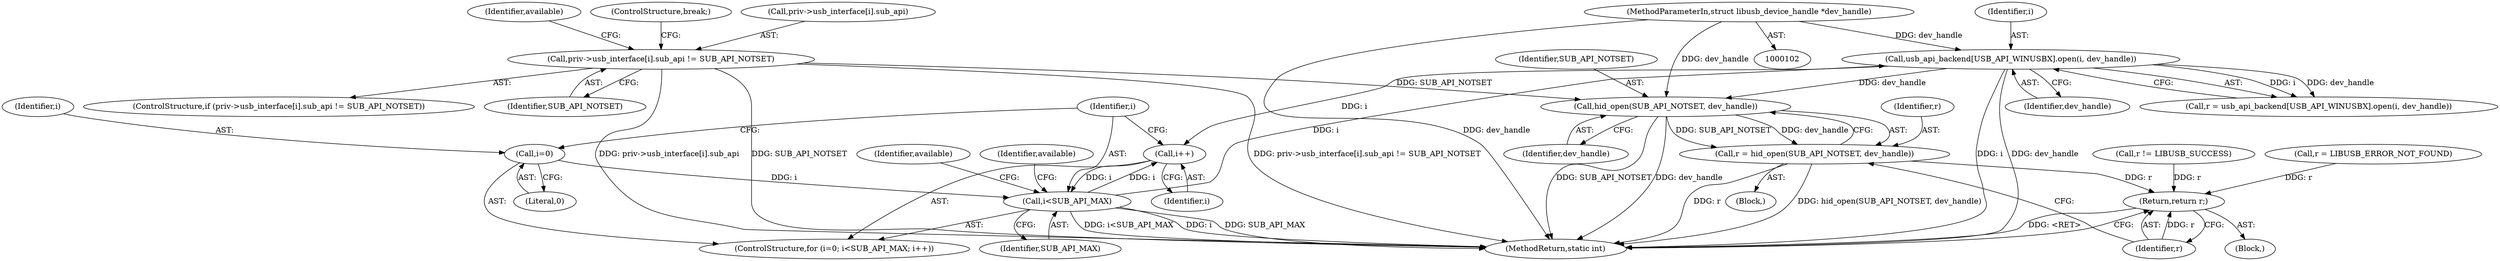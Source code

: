 digraph "0_Chrome_ac149a8d4371c0e01e0934fdd57b09e86f96b5b9_11@API" {
"1000208" [label="(Call,hid_open(SUB_API_NOTSET, dev_handle))"];
"1000144" [label="(Call,priv->usb_interface[i].sub_api != SUB_API_NOTSET)"];
"1000191" [label="(Call,usb_api_backend[USB_API_WINUSBX].open(i, dev_handle))"];
"1000178" [label="(Call,i<SUB_API_MAX)"];
"1000181" [label="(Call,i++)"];
"1000175" [label="(Call,i=0)"];
"1000104" [label="(MethodParameterIn,struct libusb_device_handle *dev_handle)"];
"1000206" [label="(Call,r = hid_open(SUB_API_NOTSET, dev_handle))"];
"1000211" [label="(Return,return r;)"];
"1000104" [label="(MethodParameterIn,struct libusb_device_handle *dev_handle)"];
"1000191" [label="(Call,usb_api_backend[USB_API_WINUSBX].open(i, dev_handle))"];
"1000175" [label="(Call,i=0)"];
"1000155" [label="(Identifier,available)"];
"1000213" [label="(MethodReturn,static int)"];
"1000177" [label="(Literal,0)"];
"1000176" [label="(Identifier,i)"];
"1000179" [label="(Identifier,i)"];
"1000189" [label="(Call,r = usb_api_backend[USB_API_WINUSBX].open(i, dev_handle))"];
"1000203" [label="(Identifier,available)"];
"1000211" [label="(Return,return r;)"];
"1000209" [label="(Identifier,SUB_API_NOTSET)"];
"1000192" [label="(Identifier,i)"];
"1000143" [label="(ControlStructure,if (priv->usb_interface[i].sub_api != SUB_API_NOTSET))"];
"1000181" [label="(Call,i++)"];
"1000205" [label="(Block,)"];
"1000206" [label="(Call,r = hid_open(SUB_API_NOTSET, dev_handle))"];
"1000174" [label="(ControlStructure,for (i=0; i<SUB_API_MAX; i++))"];
"1000210" [label="(Identifier,dev_handle)"];
"1000164" [label="(ControlStructure,break;)"];
"1000178" [label="(Call,i<SUB_API_MAX)"];
"1000182" [label="(Identifier,i)"];
"1000195" [label="(Call,r != LIBUSB_SUCCESS)"];
"1000186" [label="(Identifier,available)"];
"1000208" [label="(Call,hid_open(SUB_API_NOTSET, dev_handle))"];
"1000114" [label="(Call,r = LIBUSB_ERROR_NOT_FOUND)"];
"1000145" [label="(Call,priv->usb_interface[i].sub_api)"];
"1000180" [label="(Identifier,SUB_API_MAX)"];
"1000193" [label="(Identifier,dev_handle)"];
"1000212" [label="(Identifier,r)"];
"1000105" [label="(Block,)"];
"1000152" [label="(Identifier,SUB_API_NOTSET)"];
"1000207" [label="(Identifier,r)"];
"1000144" [label="(Call,priv->usb_interface[i].sub_api != SUB_API_NOTSET)"];
"1000208" -> "1000206"  [label="AST: "];
"1000208" -> "1000210"  [label="CFG: "];
"1000209" -> "1000208"  [label="AST: "];
"1000210" -> "1000208"  [label="AST: "];
"1000206" -> "1000208"  [label="CFG: "];
"1000208" -> "1000213"  [label="DDG: SUB_API_NOTSET"];
"1000208" -> "1000213"  [label="DDG: dev_handle"];
"1000208" -> "1000206"  [label="DDG: SUB_API_NOTSET"];
"1000208" -> "1000206"  [label="DDG: dev_handle"];
"1000144" -> "1000208"  [label="DDG: SUB_API_NOTSET"];
"1000191" -> "1000208"  [label="DDG: dev_handle"];
"1000104" -> "1000208"  [label="DDG: dev_handle"];
"1000144" -> "1000143"  [label="AST: "];
"1000144" -> "1000152"  [label="CFG: "];
"1000145" -> "1000144"  [label="AST: "];
"1000152" -> "1000144"  [label="AST: "];
"1000155" -> "1000144"  [label="CFG: "];
"1000164" -> "1000144"  [label="CFG: "];
"1000144" -> "1000213"  [label="DDG: priv->usb_interface[i].sub_api"];
"1000144" -> "1000213"  [label="DDG: SUB_API_NOTSET"];
"1000144" -> "1000213"  [label="DDG: priv->usb_interface[i].sub_api != SUB_API_NOTSET"];
"1000191" -> "1000189"  [label="AST: "];
"1000191" -> "1000193"  [label="CFG: "];
"1000192" -> "1000191"  [label="AST: "];
"1000193" -> "1000191"  [label="AST: "];
"1000189" -> "1000191"  [label="CFG: "];
"1000191" -> "1000213"  [label="DDG: dev_handle"];
"1000191" -> "1000213"  [label="DDG: i"];
"1000191" -> "1000181"  [label="DDG: i"];
"1000191" -> "1000189"  [label="DDG: i"];
"1000191" -> "1000189"  [label="DDG: dev_handle"];
"1000178" -> "1000191"  [label="DDG: i"];
"1000104" -> "1000191"  [label="DDG: dev_handle"];
"1000178" -> "1000174"  [label="AST: "];
"1000178" -> "1000180"  [label="CFG: "];
"1000179" -> "1000178"  [label="AST: "];
"1000180" -> "1000178"  [label="AST: "];
"1000186" -> "1000178"  [label="CFG: "];
"1000203" -> "1000178"  [label="CFG: "];
"1000178" -> "1000213"  [label="DDG: i<SUB_API_MAX"];
"1000178" -> "1000213"  [label="DDG: i"];
"1000178" -> "1000213"  [label="DDG: SUB_API_MAX"];
"1000181" -> "1000178"  [label="DDG: i"];
"1000175" -> "1000178"  [label="DDG: i"];
"1000178" -> "1000181"  [label="DDG: i"];
"1000181" -> "1000174"  [label="AST: "];
"1000181" -> "1000182"  [label="CFG: "];
"1000182" -> "1000181"  [label="AST: "];
"1000179" -> "1000181"  [label="CFG: "];
"1000175" -> "1000174"  [label="AST: "];
"1000175" -> "1000177"  [label="CFG: "];
"1000176" -> "1000175"  [label="AST: "];
"1000177" -> "1000175"  [label="AST: "];
"1000179" -> "1000175"  [label="CFG: "];
"1000104" -> "1000102"  [label="AST: "];
"1000104" -> "1000213"  [label="DDG: dev_handle"];
"1000206" -> "1000205"  [label="AST: "];
"1000207" -> "1000206"  [label="AST: "];
"1000212" -> "1000206"  [label="CFG: "];
"1000206" -> "1000213"  [label="DDG: hid_open(SUB_API_NOTSET, dev_handle)"];
"1000206" -> "1000213"  [label="DDG: r"];
"1000206" -> "1000211"  [label="DDG: r"];
"1000211" -> "1000105"  [label="AST: "];
"1000211" -> "1000212"  [label="CFG: "];
"1000212" -> "1000211"  [label="AST: "];
"1000213" -> "1000211"  [label="CFG: "];
"1000211" -> "1000213"  [label="DDG: <RET>"];
"1000212" -> "1000211"  [label="DDG: r"];
"1000114" -> "1000211"  [label="DDG: r"];
"1000195" -> "1000211"  [label="DDG: r"];
}
